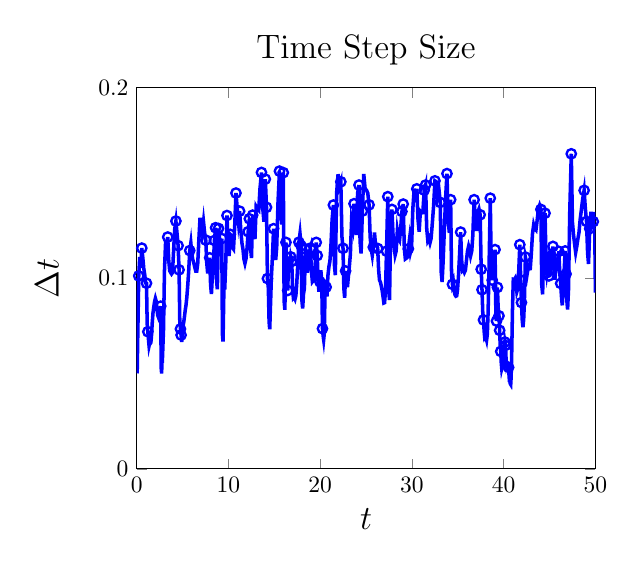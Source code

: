 \begin{tikzpicture}[scale=0.85]

\begin{axis}[
  xmin = 0,
  xmax = 50,
  xtick = {0,10,20,30,40,50},
  xticklabels = {$0$,$10$,$20$,$30$,$40$,$50$},
  xlabel = $t$,
  ymin = 0,
  ymax = 0.2,
  ytick = {0,0.1,0.2},
  yticklabels = {$0$,$0.1$,$0.2$},
  ylabel = {$\Delta t$},
  ylabel style = {yshift = 10pt},
  label style = {font=\Large},
  title = {\Large{Time Step Size}}
  ]

% adaptive time step size
\addplot [mark=none,blue,line width=1.5] table{
5.0e-02 5.0e-02
1.212e-01 7.115e-02
2.224e-01 1.012e-01
3.335e-01 1.111e-01
4.39e-01 1.054e-01
5.547e-01 1.158e-01
6.655e-01 1.108e-01
7.707e-01 1.051e-01
8.727e-01 1.02e-01
9.702e-01 9.751e-02
1.068e+00 9.736e-02
1.143e+00 7.581e-02
1.215e+00 7.192e-02
1.283e+00 6.797e-02
1.348e+00 6.448e-02
1.414e+00 6.59e-02
1.479e+00 6.576e-02
1.546e+00 6.624e-02
1.616e+00 7.015e-02
1.692e+00 7.646e-02
1.774e+00 8.171e-02
1.859e+00 8.475e-02
1.946e+00 8.768e-02
2.036e+00 8.943e-02
2.124e+00 8.794e-02
2.208e+00 8.412e-02
2.288e+00 8.06e-02
2.368e+00 7.953e-02
2.449e+00 8.084e-02
2.532e+00 8.321e-02
2.617e+00 8.533e-02
2.67e+00 5.272e-02
2.72e+00 5.001e-02
2.785e+00 6.476e-02
2.848e+00 6.327e-02
2.921e+00 7.286e-02
3.025e+00 1.037e-01
3.143e+00 1.182e-01
3.26e+00 1.174e-01
3.382e+00 1.216e-01
3.491e+00 1.095e-01
3.595e+00 1.039e-01
3.698e+00 1.03e-01
3.8e+00 1.022e-01
3.903e+00 1.029e-01
4.018e+00 1.142e-01
4.143e+00 1.257e-01
4.273e+00 1.3e-01
4.397e+00 1.234e-01
4.514e+00 1.171e-01
4.618e+00 1.044e-01
4.696e+00 7.734e-02
4.769e+00 7.337e-02
4.839e+00 7.017e-02
4.906e+00 6.657e-02
4.977e+00 7.11e-02
5.052e+00 7.519e-02
5.129e+00 7.696e-02
5.209e+00 7.997e-02
5.292e+00 8.324e-02
5.378e+00 8.602e-02
5.468e+00 9.013e-02
5.564e+00 9.623e-02
5.668e+00 1.038e-01
5.783e+00 1.145e-01
5.901e+00 1.185e-01
6.014e+00 1.124e-01
6.123e+00 1.096e-01
6.231e+00 1.079e-01
6.337e+00 1.056e-01
6.44e+00 1.037e-01
6.544e+00 1.037e-01
6.652e+00 1.076e-01
6.771e+00 1.197e-01
6.903e+00 1.317e-01
7.03e+00 1.271e-01
7.154e+00 1.239e-01
7.284e+00 1.296e-01
7.407e+00 1.237e-01
7.528e+00 1.2e-01
7.636e+00 1.081e-01
7.738e+00 1.025e-01
7.846e+00 1.074e-01
7.956e+00 1.107e-01
8.053e+00 9.666e-02
8.145e+00 9.17e-02
8.246e+00 1.01e-01
8.352e+00 1.069e-01
8.472e+00 1.198e-01
8.599e+00 1.265e-01
8.698e+00 9.925e-02
8.792e+00 9.415e-02
8.918e+00 1.261e-01
9.039e+00 1.206e-01
9.153e+00 1.144e-01
9.274e+00 1.208e-01
9.345e+00 7.034e-02
9.411e+00 6.673e-02
9.506e+00 9.495e-02
9.601e+00 9.492e-02
9.71e+00 1.085e-01
9.842e+00 1.329e-01
9.96e+00 1.177e-01
1.007e+01 1.117e-01
1.02e+01 1.23e-01
1.032e+01 1.224e-01
1.043e+01 1.161e-01
1.055e+01 1.153e-01
1.068e+01 1.269e-01
1.082e+01 1.447e-01
1.096e+01 1.367e-01
1.109e+01 1.297e-01
1.122e+01 1.352e-01
1.135e+01 1.249e-01
1.147e+01 1.185e-01
1.158e+01 1.154e-01
1.169e+01 1.1e-01
1.18e+01 1.078e-01
1.191e+01 1.101e-01
1.202e+01 1.153e-01
1.215e+01 1.244e-01
1.228e+01 1.312e-01
1.24e+01 1.166e-01
1.251e+01 1.106e-01
1.264e+01 1.331e-01
1.277e+01 1.27e-01
1.289e+01 1.205e-01
1.302e+01 1.376e-01
1.316e+01 1.364e-01
1.33e+01 1.357e-01
1.344e+01 1.471e-01
1.36e+01 1.555e-01
1.374e+01 1.367e-01
1.387e+01 1.296e-01
1.402e+01 1.52e-01
1.415e+01 1.372e-01
1.425e+01 9.982e-02
1.435e+01 9.47e-02
1.443e+01 7.714e-02
1.45e+01 7.318e-02
1.458e+01 8.513e-02
1.468e+01 1.004e-01
1.48e+01 1.116e-01
1.492e+01 1.26e-01
1.504e+01 1.155e-01
1.515e+01 1.096e-01
1.526e+01 1.162e-01
1.54e+01 1.394e-01
1.556e+01 1.562e-01
1.569e+01 1.351e-01
1.582e+01 1.282e-01
1.598e+01 1.554e-01
1.607e+01 8.798e-02
1.615e+01 8.346e-02
1.627e+01 1.188e-01
1.637e+01 9.861e-02
1.646e+01 9.355e-02
1.657e+01 1.114e-01
1.668e+01 1.057e-01
1.679e+01 1.112e-01
1.69e+01 1.088e-01
1.699e+01 9.446e-02
1.708e+01 8.961e-02
1.717e+01 9.011e-02
1.726e+01 8.909e-02
1.735e+01 9.087e-02
1.745e+01 9.738e-02
1.756e+01 1.078e-01
1.768e+01 1.189e-01
1.78e+01 1.234e-01
1.792e+01 1.17e-01
1.8e+01 8.87e-02
1.809e+01 8.415e-02
1.818e+01 9.161e-02
1.828e+01 9.467e-02
1.839e+01 1.153e-01
1.85e+01 1.084e-01
1.86e+01 1.029e-01
1.871e+01 1.108e-01
1.883e+01 1.139e-01
1.894e+01 1.158e-01
1.905e+01 1.035e-01
1.915e+01 9.82e-02
1.924e+01 9.879e-02
1.934e+01 9.933e-02
1.945e+01 1.067e-01
1.957e+01 1.188e-01
1.968e+01 1.119e-01
1.978e+01 9.788e-02
1.987e+01 9.286e-02
1.997e+01 9.814e-02
2.007e+01 1.042e-01
2.017e+01 9.887e-02
2.025e+01 7.354e-02
2.032e+01 6.977e-02
2.038e+01 6.768e-02
2.045e+01 7.107e-02
2.055e+01 9.914e-02
2.065e+01 9.533e-02
2.074e+01 9.044e-02
2.084e+01 1.012e-01
2.095e+01 1.06e-01
2.106e+01 1.089e-01
2.117e+01 1.168e-01
2.13e+01 1.307e-01
2.144e+01 1.384e-01
2.155e+01 1.071e-01
2.165e+01 1.016e-01
2.179e+01 1.446e-01
2.195e+01 1.546e-01
2.21e+01 1.483e-01
2.225e+01 1.506e-01
2.237e+01 1.219e-01
2.249e+01 1.157e-01
2.258e+01 9.455e-02
2.267e+01 8.97e-02
2.277e+01 1.038e-01
2.287e+01 1.004e-01
2.297e+01 9.527e-02
2.307e+01 1.008e-01
2.318e+01 1.062e-01
2.329e+01 1.125e-01
2.342e+01 1.3e-01
2.355e+01 1.268e-01
2.369e+01 1.391e-01
2.381e+01 1.293e-01
2.394e+01 1.227e-01
2.408e+01 1.447e-01
2.423e+01 1.489e-01
2.435e+01 1.191e-01
2.446e+01 1.13e-01
2.46e+01 1.352e-01
2.475e+01 1.547e-01
2.49e+01 1.468e-01
2.505e+01 1.462e-01
2.519e+01 1.446e-01
2.533e+01 1.385e-01
2.545e+01 1.214e-01
2.557e+01 1.152e-01
2.568e+01 1.12e-01
2.579e+01 1.163e-01
2.592e+01 1.24e-01
2.603e+01 1.177e-01
2.615e+01 1.173e-01
2.627e+01 1.156e-01
2.637e+01 1.043e-01
2.647e+01 9.893e-02
2.657e+01 9.791e-02
2.667e+01 9.567e-02
2.676e+01 9.343e-02
2.685e+01 9.04e-02
2.694e+01 8.7e-02
2.702e+01 8.718e-02
2.712e+01 9.361e-02
2.723e+01 1.142e-01
2.737e+01 1.428e-01
2.747e+01 9.338e-02
2.756e+01 8.859e-02
2.768e+01 1.261e-01
2.782e+01 1.361e-01
2.794e+01 1.229e-01
2.806e+01 1.166e-01
2.817e+01 1.122e-01
2.828e+01 1.143e-01
2.841e+01 1.248e-01
2.853e+01 1.21e-01
2.865e+01 1.199e-01
2.877e+01 1.258e-01
2.891e+01 1.35e-01
2.905e+01 1.389e-01
2.917e+01 1.16e-01
2.928e+01 1.101e-01
2.939e+01 1.105e-01
2.95e+01 1.11e-01
2.961e+01 1.154e-01
2.973e+01 1.201e-01
2.985e+01 1.139e-01
2.996e+01 1.161e-01
3.01e+01 1.365e-01
3.025e+01 1.471e-01
3.039e+01 1.4e-01
3.053e+01 1.469e-01
3.066e+01 1.311e-01
3.079e+01 1.244e-01
3.092e+01 1.351e-01
3.106e+01 1.343e-01
3.119e+01 1.344e-01
3.134e+01 1.462e-01
3.149e+01 1.489e-01
3.161e+01 1.263e-01
3.173e+01 1.198e-01
3.185e+01 1.21e-01
3.197e+01 1.186e-01
3.209e+01 1.209e-01
3.222e+01 1.286e-01
3.236e+01 1.377e-01
3.251e+01 1.511e-01
3.266e+01 1.506e-01
3.28e+01 1.429e-01
3.295e+01 1.464e-01
3.309e+01 1.398e-01
3.319e+01 1.033e-01
3.329e+01 9.799e-02
3.34e+01 1.086e-01
3.352e+01 1.238e-01
3.367e+01 1.42e-01
3.382e+01 1.549e-01
3.395e+01 1.304e-01
3.408e+01 1.238e-01
3.422e+01 1.412e-01
3.432e+01 1.02e-01
3.442e+01 9.678e-02
3.451e+01 9.819e-02
3.461e+01 9.315e-02
3.47e+01 9.123e-02
3.479e+01 9.056e-02
3.488e+01 9.076e-02
3.497e+01 9.394e-02
3.507e+01 1.007e-01
3.518e+01 1.111e-01
3.531e+01 1.242e-01
3.542e+01 1.096e-01
3.552e+01 1.04e-01
3.563e+01 1.045e-01
3.573e+01 1.031e-01
3.583e+01 1.041e-01
3.594e+01 1.091e-01
3.606e+01 1.143e-01
3.618e+01 1.168e-01
3.629e+01 1.149e-01
3.64e+01 1.118e-01
3.652e+01 1.142e-01
3.664e+01 1.225e-01
3.678e+01 1.412e-01
3.691e+01 1.316e-01
3.704e+01 1.248e-01
3.717e+01 1.344e-01
3.731e+01 1.363e-01
3.744e+01 1.333e-01
3.755e+01 1.047e-01
3.764e+01 9.396e-02
3.772e+01 8.234e-02
3.78e+01 7.811e-02
3.787e+01 7.227e-02
3.794e+01 6.856e-02
3.801e+01 6.897e-02
3.808e+01 6.865e-02
3.814e+01 6.753e-02
3.822e+01 7.07e-02
3.83e+01 8.158e-02
3.84e+01 1.034e-01
3.854e+01 1.42e-01
3.865e+01 1.044e-01
3.875e+01 9.9e-02
3.885e+01 1.05e-01
3.895e+01 9.957e-02
3.906e+01 1.15e-01
3.915e+01 8.173e-02
3.922e+01 7.753e-02
3.932e+01 9.518e-02
3.94e+01 8.461e-02
3.949e+01 8.027e-02
3.956e+01 7.265e-02
3.962e+01 6.491e-02
3.968e+01 6.158e-02
3.974e+01 5.544e-02
3.979e+01 5.26e-02
3.985e+01 5.381e-02
3.99e+01 5.346e-02
3.995e+01 5.411e-02
4.001e+01 5.777e-02
4.007e+01 6.213e-02
4.014e+01 6.649e-02
4.02e+01 6.473e-02
4.026e+01 5.785e-02
4.032e+01 5.488e-02
4.037e+01 5.582e-02
4.043e+01 5.548e-02
4.048e+01 5.434e-02
4.054e+01 5.322e-02
4.059e+01 4.856e-02
4.063e+01 4.607e-02
4.068e+01 4.598e-02
4.072e+01 4.458e-02
4.077e+01 4.42e-02
4.081e+01 4.776e-02
4.087e+01 5.842e-02
4.096e+01 8.313e-02
4.105e+01 9.935e-02
4.115e+01 9.919e-02
4.125e+01 9.998e-02
4.135e+01 9.734e-02
4.144e+01 9.29e-02
4.154e+01 9.451e-02
4.164e+01 1.032e-01
4.176e+01 1.176e-01
4.186e+01 9.896e-02
4.194e+01 8.723e-02
4.202e+01 7.824e-02
4.21e+01 7.423e-02
4.218e+01 7.814e-02
4.226e+01 8.76e-02
4.237e+01 1.111e-01
4.248e+01 1.086e-01
4.259e+01 1.031e-01
4.269e+01 1.061e-01
4.28e+01 1.049e-01
4.29e+01 1.05e-01
4.301e+01 1.124e-01
4.314e+01 1.232e-01
4.327e+01 1.28e-01
4.339e+01 1.26e-01
4.352e+01 1.253e-01
4.365e+01 1.304e-01
4.378e+01 1.361e-01
4.392e+01 1.382e-01
4.406e+01 1.361e-01
4.415e+01 9.646e-02
4.425e+01 9.151e-02
4.438e+01 1.302e-01
4.451e+01 1.341e-01
4.462e+01 1.085e-01
4.472e+01 1.029e-01
4.483e+01 1.066e-01
4.493e+01 1.012e-01
4.504e+01 1.113e-01
4.515e+01 1.089e-01
4.526e+01 1.093e-01
4.537e+01 1.167e-01
4.548e+01 1.045e-01
4.558e+01 9.915e-02
4.568e+01 1.04e-01
4.579e+01 1.079e-01
4.59e+01 1.094e-01
4.601e+01 1.141e-01
4.612e+01 1.025e-01
4.621e+01 9.727e-02
4.63e+01 9.039e-02
4.639e+01 8.575e-02
4.648e+01 9.237e-02
4.659e+01 1.034e-01
4.67e+01 1.143e-01
4.68e+01 1.022e-01
4.689e+01 8.812e-02
4.697e+01 8.36e-02
4.707e+01 9.413e-02
4.72e+01 1.339e-01
4.737e+01 1.653e-01
4.75e+01 1.293e-01
4.762e+01 1.226e-01
4.774e+01 1.177e-01
4.785e+01 1.135e-01
4.797e+01 1.167e-01
4.809e+01 1.206e-01
4.821e+01 1.24e-01
4.834e+01 1.308e-01
4.848e+01 1.363e-01
4.862e+01 1.417e-01
4.877e+01 1.461e-01
4.89e+01 1.368e-01
4.903e+01 1.298e-01
4.915e+01 1.133e-01
4.925e+01 1.075e-01
4.938e+01 1.26e-01
4.952e+01 1.349e-01
4.964e+01 1.28e-01
4.977e+01 1.297e-01
4.991e+01 1.347e-01
5.0e+01 9.248e-02
};

% Location of rejected time steps
\addplot [only marks,blue,mark=o,mark size=2pt,line width=1.0] table{
2.224e-01 1.012e-01
5.547e-01 1.158e-01
1.068e+00 9.736e-02
1.215e+00 7.192e-02
2.617e+00 8.533e-02
3.382e+00 1.216e-01
4.273e+00 1.3e-01
4.514e+00 1.171e-01
4.618e+00 1.044e-01
4.769e+00 7.337e-02
4.839e+00 7.017e-02
5.783e+00 1.145e-01
7.528e+00 1.2e-01
7.956e+00 1.107e-01
8.472e+00 1.198e-01
8.599e+00 1.265e-01
8.918e+00 1.261e-01
9.274e+00 1.208e-01
9.842e+00 1.329e-01
1.02e+01 1.23e-01
1.082e+01 1.447e-01
1.122e+01 1.352e-01
1.215e+01 1.244e-01
1.228e+01 1.312e-01
1.264e+01 1.331e-01
1.36e+01 1.555e-01
1.402e+01 1.52e-01
1.415e+01 1.372e-01
1.425e+01 9.982e-02
1.492e+01 1.26e-01
1.556e+01 1.562e-01
1.598e+01 1.554e-01
1.627e+01 1.188e-01
1.646e+01 9.355e-02
1.679e+01 1.112e-01
1.69e+01 1.088e-01
1.768e+01 1.189e-01
1.792e+01 1.17e-01
1.839e+01 1.153e-01
1.894e+01 1.158e-01
1.957e+01 1.188e-01
1.968e+01 1.119e-01
1.997e+01 9.814e-02
2.025e+01 7.354e-02
2.065e+01 9.533e-02
2.144e+01 1.384e-01
2.225e+01 1.506e-01
2.249e+01 1.157e-01
2.277e+01 1.038e-01
2.369e+01 1.391e-01
2.423e+01 1.489e-01
2.46e+01 1.352e-01
2.533e+01 1.385e-01
2.579e+01 1.163e-01
2.627e+01 1.156e-01
2.723e+01 1.142e-01
2.737e+01 1.428e-01
2.782e+01 1.361e-01
2.891e+01 1.35e-01
2.905e+01 1.389e-01
2.961e+01 1.154e-01
3.053e+01 1.469e-01
3.134e+01 1.462e-01
3.149e+01 1.489e-01
3.251e+01 1.511e-01
3.309e+01 1.398e-01
3.382e+01 1.549e-01
3.422e+01 1.412e-01
3.442e+01 9.678e-02
3.531e+01 1.242e-01
3.678e+01 1.412e-01
3.744e+01 1.333e-01
3.755e+01 1.047e-01
3.764e+01 9.396e-02
3.78e+01 7.811e-02
3.854e+01 1.42e-01
3.875e+01 9.9e-02
3.906e+01 1.15e-01
3.922e+01 7.753e-02
3.932e+01 9.518e-02
3.949e+01 8.027e-02
3.956e+01 7.265e-02
3.968e+01 6.158e-02
4.014e+01 6.649e-02
4.02e+01 6.473e-02
4.054e+01 5.322e-02
4.176e+01 1.176e-01
4.186e+01 9.896e-02
4.194e+01 8.723e-02
4.237e+01 1.111e-01
4.406e+01 1.361e-01
4.451e+01 1.341e-01
4.472e+01 1.029e-01
4.483e+01 1.066e-01
4.493e+01 1.012e-01
4.504e+01 1.113e-01
4.515e+01 1.089e-01
4.526e+01 1.093e-01
4.537e+01 1.167e-01
4.601e+01 1.141e-01
4.621e+01 9.727e-02
4.67e+01 1.143e-01
4.68e+01 1.022e-01
4.737e+01 1.653e-01
4.877e+01 1.461e-01
4.903e+01 1.298e-01
4.938e+01 1.26e-01
4.977e+01 1.297e-01
};

% OLD RESULTS
%% adaptive time step size
%\addplot [mark=none,blue,line width=1.5] table{
%8.0e-02 8.0e-02
%1.969e-01 1.169e-01
%3.422e-01 1.454e-01
%5.069e-01 1.647e-01
%6.569e-01 1.5e-01
%7.769e-01 1.2e-01
%8.775e-01 1.006e-01
%9.675e-01 8.998e-02
%1.052e+00 8.406e-02
%1.133e+00 8.188e-02
%1.214e+00 8.105e-02
%1.296e+00 8.107e-02
%1.38e+00 8.477e-02
%1.473e+00 9.309e-02
%1.583e+00 1.099e-01
%1.717e+00 1.336e-01
%1.875e+00 1.581e-01
%2.02e+00 1.45e-01
%2.152e+00 1.324e-01
%2.278e+00 1.254e-01
%2.395e+00 1.177e-01
%2.5e+00 1.045e-01
%2.602e+00 1.018e-01
%2.719e+00 1.171e-01
%2.882e+00 1.639e-01
%3.034e+00 1.52e-01
%3.176e+00 1.418e-01
%3.308e+00 1.317e-01
%3.436e+00 1.282e-01
%3.572e+00 1.362e-01
%3.705e+00 1.327e-01
%3.854e+00 1.489e-01
%4.004e+00 1.501e-01
%4.139e+00 1.348e-01
%4.27e+00 1.313e-01
%4.405e+00 1.349e-01
%4.503e+00 9.778e-02
%4.591e+00 8.809e-02
%4.677e+00 8.58e-02
%4.761e+00 8.377e-02
%4.844e+00 8.338e-02
%4.93e+00 8.565e-02
%5.019e+00 8.964e-02
%5.115e+00 9.566e-02
%5.221e+00 1.063e-01
%5.349e+00 1.274e-01
%5.518e+00 1.69e-01
%5.731e+00 2.137e-01
%5.871e+00 1.399e-01
%6.008e+00 1.363e-01
%6.155e+00 1.473e-01
%6.296e+00 1.412e-01
%6.428e+00 1.318e-01
%6.556e+00 1.283e-01
%6.71e+00 1.534e-01
%6.845e+00 1.349e-01
%6.976e+00 1.314e-01
%7.119e+00 1.431e-01
%7.287e+00 1.68e-01
%7.47e+00 1.835e-01
%7.638e+00 1.678e-01
%7.802e+00 1.634e-01
%7.965e+00 1.629e-01
%8.137e+00 1.724e-01
%8.305e+00 1.679e-01
%8.482e+00 1.776e-01
%8.631e+00 1.484e-01
%8.766e+00 1.351e-01
%8.897e+00 1.316e-01
%9.038e+00 1.404e-01
%9.182e+00 1.439e-01
%9.341e+00 1.596e-01
%9.509e+00 1.674e-01
%9.678e+00 1.697e-01
%9.806e+00 1.275e-01
%9.919e+00 1.137e-01
%1.002e+01 1.057e-01
%1.013e+01 1.03e-01
%1.024e+01 1.068e-01
%1.035e+01 1.159e-01
%1.048e+01 1.339e-01
%1.063e+01 1.408e-01
%1.076e+01 1.372e-01
%1.091e+01 1.5e-01
%1.108e+01 1.677e-01
%1.124e+01 1.556e-01
%1.139e+01 1.516e-01
%1.155e+01 1.582e-01
%1.17e+01 1.541e-01
%1.184e+01 1.444e-01
%1.198e+01 1.345e-01
%1.211e+01 1.31e-01
%1.224e+01 1.349e-01
%1.241e+01 1.629e-01
%1.257e+01 1.587e-01
%1.27e+01 1.369e-01
%1.283e+01 1.222e-01
%1.294e+01 1.19e-01
%1.308e+01 1.329e-01
%1.323e+01 1.472e-01
%1.336e+01 1.395e-01
%1.35e+01 1.359e-01
%1.366e+01 1.628e-01
%1.387e+01 2.025e-01
%1.405e+01 1.853e-01
%1.423e+01 1.805e-01
%1.441e+01 1.769e-01
%1.457e+01 1.614e-01
%1.473e+01 1.572e-01
%1.488e+01 1.494e-01
%1.502e+01 1.455e-01
%1.514e+01 1.216e-01
%1.525e+01 1.037e-01
%1.535e+01 1.01e-01
%1.545e+01 1.006e-01
%1.556e+01 1.071e-01
%1.568e+01 1.2e-01
%1.582e+01 1.432e-01
%1.596e+01 1.419e-01
%1.61e+01 1.382e-01
%1.624e+01 1.368e-01
%1.638e+01 1.462e-01
%1.656e+01 1.76e-01
%1.675e+01 1.917e-01
%1.694e+01 1.868e-01
%1.713e+01 1.916e-01
%1.733e+01 2.021e-01
%1.752e+01 1.941e-01
%1.771e+01 1.89e-01
%1.788e+01 1.708e-01
%1.804e+01 1.527e-01
%1.819e+01 1.488e-01
%1.833e+01 1.489e-01
%1.849e+01 1.571e-01
%1.862e+01 1.31e-01
%1.874e+01 1.204e-01
%1.886e+01 1.172e-01
%1.899e+01 1.288e-01
%1.917e+01 1.762e-01
%1.935e+01 1.821e-01
%1.951e+01 1.611e-01
%1.966e+01 1.569e-01
%1.984e+01 1.701e-01
%2.001e+01 1.786e-01
%2.018e+01 1.649e-01
%2.033e+01 1.505e-01
%2.048e+01 1.466e-01
%2.063e+01 1.519e-01
%2.079e+01 1.614e-01
%2.095e+01 1.588e-01
%2.109e+01 1.4e-01
%2.123e+01 1.364e-01
%2.139e+01 1.635e-01
%2.157e+01 1.786e-01
%2.174e+01 1.739e-01
%2.191e+01 1.681e-01
%2.207e+01 1.638e-01
%2.224e+01 1.677e-01
%2.24e+01 1.633e-01
%2.255e+01 1.417e-01
%2.267e+01 1.223e-01
%2.278e+01 1.104e-01
%2.288e+01 1.075e-01
%2.299e+01 1.056e-01
%2.309e+01 1.037e-01
%2.32e+01 1.029e-01
%2.331e+01 1.093e-01
%2.343e+01 1.264e-01
%2.357e+01 1.393e-01
%2.371e+01 1.357e-01
%2.385e+01 1.389e-01
%2.4e+01 1.486e-01
%2.415e+01 1.554e-01
%2.43e+01 1.514e-01
%2.448e+01 1.766e-01
%2.465e+01 1.667e-01
%2.481e+01 1.623e-01
%2.499e+01 1.851e-01
%2.518e+01 1.911e-01
%2.536e+01 1.764e-01
%2.553e+01 1.718e-01
%2.572e+01 1.89e-01
%2.59e+01 1.789e-01
%2.607e+01 1.742e-01
%2.625e+01 1.718e-01
%2.642e+01 1.722e-01
%2.661e+01 1.904e-01
%2.677e+01 1.591e-01
%2.692e+01 1.55e-01
%2.708e+01 1.557e-01
%2.723e+01 1.529e-01
%2.739e+01 1.54e-01
%2.754e+01 1.563e-01
%2.77e+01 1.59e-01
%2.784e+01 1.398e-01
%2.798e+01 1.362e-01
%2.811e+01 1.34e-01
%2.826e+01 1.46e-01
%2.843e+01 1.717e-01
%2.861e+01 1.842e-01
%2.88e+01 1.866e-01
%2.898e+01 1.817e-01
%2.915e+01 1.732e-01
%2.93e+01 1.437e-01
%2.944e+01 1.399e-01
%2.958e+01 1.37e-01
%2.971e+01 1.39e-01
%2.986e+01 1.423e-01
%3.0e+01 1.478e-01
%3.017e+01 1.687e-01
%3.032e+01 1.515e-01
%3.047e+01 1.42e-01
%3.06e+01 1.383e-01
%3.075e+01 1.414e-01
%3.089e+01 1.447e-01
%3.104e+01 1.454e-01
%3.121e+01 1.717e-01
%3.138e+01 1.739e-01
%3.156e+01 1.754e-01
%3.173e+01 1.738e-01
%3.189e+01 1.627e-01
%3.205e+01 1.585e-01
%3.223e+01 1.73e-01
%3.237e+01 1.5e-01
%3.252e+01 1.461e-01
%3.269e+01 1.644e-01
%3.285e+01 1.601e-01
%3.303e+01 1.83e-01
%3.323e+01 1.997e-01
%3.342e+01 1.954e-01
%3.36e+01 1.793e-01
%3.378e+01 1.746e-01
%3.396e+01 1.768e-01
%3.415e+01 1.947e-01
%3.436e+01 2.052e-01
%3.453e+01 1.788e-01
%3.467e+01 1.362e-01
%3.48e+01 1.326e-01
%3.494e+01 1.376e-01
%3.508e+01 1.368e-01
%3.521e+01 1.378e-01
%3.536e+01 1.458e-01
%3.548e+01 1.217e-01
%3.56e+01 1.186e-01
%3.572e+01 1.175e-01
%3.585e+01 1.331e-01
%3.601e+01 1.594e-01
%3.617e+01 1.592e-01
%3.633e+01 1.567e-01
%3.648e+01 1.526e-01
%3.66e+01 1.203e-01
%3.671e+01 1.08e-01
%3.681e+01 1.052e-01
%3.693e+01 1.181e-01
%3.707e+01 1.4e-01
%3.723e+01 1.566e-01
%3.736e+01 1.321e-01
%3.748e+01 1.239e-01
%3.759e+01 1.037e-01
%3.769e+01 1.01e-01
%3.779e+01 9.872e-02
%3.789e+01 1.029e-01
%3.8e+01 1.131e-01
%3.813e+01 1.275e-01
%3.828e+01 1.444e-01
%3.842e+01 1.447e-01
%3.856e+01 1.41e-01
%3.87e+01 1.431e-01
%3.886e+01 1.525e-01
%3.902e+01 1.683e-01
%3.918e+01 1.608e-01
%3.933e+01 1.489e-01
%3.948e+01 1.45e-01
%3.962e+01 1.435e-01
%3.976e+01 1.357e-01
%3.989e+01 1.322e-01
%4.008e+01 1.931e-01
%4.026e+01 1.78e-01
%4.043e+01 1.64e-01
%4.056e+01 1.357e-01
%4.069e+01 1.321e-01
%4.086e+01 1.65e-01
%4.101e+01 1.521e-01
%4.112e+01 1.145e-01
%4.124e+01 1.116e-01
%4.136e+01 1.281e-01
%4.151e+01 1.457e-01
%4.165e+01 1.419e-01
%4.18e+01 1.474e-01
%4.195e+01 1.476e-01
%4.21e+01 1.491e-01
%4.225e+01 1.528e-01
%4.24e+01 1.526e-01
%4.255e+01 1.486e-01
%4.27e+01 1.485e-01
%4.286e+01 1.577e-01
%4.302e+01 1.609e-01
%4.316e+01 1.427e-01
%4.329e+01 1.299e-01
%4.342e+01 1.265e-01
%4.356e+01 1.418e-01
%4.37e+01 1.436e-01
%4.384e+01 1.399e-01
%4.4e+01 1.619e-01
%4.416e+01 1.59e-01
%4.432e+01 1.549e-01
%4.443e+01 1.144e-01
%4.454e+01 1.068e-01
%4.464e+01 1.04e-01
%4.475e+01 1.102e-01
%4.484e+01 9.227e-02
%4.493e+01 8.662e-02
%4.502e+01 8.437e-02
%4.514e+01 1.233e-01
%4.528e+01 1.369e-01
%4.54e+01 1.195e-01
%4.55e+01 1.079e-01
%4.561e+01 1.013e-01
%4.57e+01 9.866e-02
%4.58e+01 9.842e-02
%4.59e+01 9.941e-02
%4.601e+01 1.061e-01
%4.614e+01 1.271e-01
%4.627e+01 1.356e-01
%4.642e+01 1.486e-01
%4.656e+01 1.402e-01
%4.67e+01 1.366e-01
%4.684e+01 1.437e-01
%4.698e+01 1.436e-01
%4.714e+01 1.536e-01
%4.732e+01 1.867e-01
%4.747e+01 1.522e-01
%4.761e+01 1.309e-01
%4.772e+01 1.146e-01
%4.783e+01 1.116e-01
%4.795e+01 1.195e-01
%4.809e+01 1.378e-01
%4.825e+01 1.631e-01
%4.845e+01 1.982e-01
%4.864e+01 1.931e-01
%4.885e+01 2.024e-01
%4.904e+01 1.971e-01
%4.923e+01 1.873e-01
%4.941e+01 1.824e-01
%4.956e+01 1.445e-01
%4.968e+01 1.216e-01
%4.98e+01 1.184e-01
%4.992e+01 1.196e-01
%5.0e+01 8.253e-02
%};
%
%% Location of rejected time steps
%\addplot [only marks,blue,mark=o,mark size=2pt,line width=1.0] table{
%6.569e-01 1.5e-01
%7.769e-01 1.2e-01
%8.775e-01 1.006e-01
%9.675e-01 8.998e-02
%1.052e+00 8.406e-02
%2.02e+00 1.45e-01
%2.152e+00 1.324e-01
%2.278e+00 1.254e-01
%2.395e+00 1.177e-01
%2.5e+00 1.045e-01
%3.034e+00 1.52e-01
%3.176e+00 1.418e-01
%3.308e+00 1.317e-01
%3.572e+00 1.362e-01
%4.004e+00 1.501e-01
%4.139e+00 1.348e-01
%4.503e+00 9.778e-02
%4.591e+00 8.809e-02
%5.871e+00 1.399e-01
%6.296e+00 1.412e-01
%6.428e+00 1.318e-01
%6.71e+00 1.534e-01
%7.47e+00 1.835e-01
%7.638e+00 1.678e-01
%8.137e+00 1.724e-01
%8.482e+00 1.776e-01
%8.631e+00 1.484e-01
%8.766e+00 1.351e-01
%9.806e+00 1.275e-01
%9.919e+00 1.137e-01
%1.002e+01 1.057e-01
%1.063e+01 1.408e-01
%1.124e+01 1.556e-01
%1.155e+01 1.582e-01
%1.184e+01 1.444e-01
%1.198e+01 1.345e-01
%1.241e+01 1.629e-01
%1.27e+01 1.369e-01
%1.283e+01 1.222e-01
%1.323e+01 1.472e-01
%1.336e+01 1.395e-01
%1.387e+01 2.025e-01
%1.405e+01 1.853e-01
%1.457e+01 1.614e-01
%1.488e+01 1.494e-01
%1.514e+01 1.216e-01
%1.525e+01 1.037e-01
%1.596e+01 1.419e-01
%1.675e+01 1.917e-01
%1.752e+01 1.941e-01
%1.788e+01 1.708e-01
%1.804e+01 1.527e-01
%1.849e+01 1.571e-01
%1.862e+01 1.31e-01
%1.874e+01 1.204e-01
%1.951e+01 1.611e-01
%2.001e+01 1.786e-01
%2.018e+01 1.649e-01
%2.033e+01 1.505e-01
%2.095e+01 1.588e-01
%2.109e+01 1.4e-01
%2.157e+01 1.786e-01
%2.191e+01 1.681e-01
%2.224e+01 1.677e-01
%2.255e+01 1.417e-01
%2.267e+01 1.223e-01
%2.278e+01 1.104e-01
%2.357e+01 1.393e-01
%2.415e+01 1.554e-01
%2.448e+01 1.766e-01
%2.465e+01 1.667e-01
%2.518e+01 1.911e-01
%2.536e+01 1.764e-01
%2.59e+01 1.789e-01
%2.677e+01 1.591e-01
%2.784e+01 1.398e-01
%2.861e+01 1.842e-01
%2.898e+01 1.817e-01
%2.93e+01 1.437e-01
%3.017e+01 1.687e-01
%3.032e+01 1.515e-01
%3.047e+01 1.42e-01
%3.173e+01 1.738e-01
%3.189e+01 1.627e-01
%3.223e+01 1.73e-01
%3.237e+01 1.5e-01
%3.269e+01 1.644e-01
%3.36e+01 1.793e-01
%3.436e+01 2.052e-01
%3.453e+01 1.788e-01
%3.467e+01 1.362e-01
%3.548e+01 1.217e-01
%3.633e+01 1.567e-01
%3.66e+01 1.203e-01
%3.671e+01 1.08e-01
%3.723e+01 1.566e-01
%3.736e+01 1.321e-01
%3.748e+01 1.239e-01
%3.759e+01 1.037e-01
%3.842e+01 1.447e-01
%3.918e+01 1.608e-01
%3.933e+01 1.489e-01
%3.962e+01 1.435e-01
%3.976e+01 1.357e-01
%4.026e+01 1.78e-01
%4.043e+01 1.64e-01
%4.056e+01 1.357e-01
%4.101e+01 1.521e-01
%4.112e+01 1.145e-01
%4.151e+01 1.457e-01
%4.24e+01 1.526e-01
%4.302e+01 1.609e-01
%4.316e+01 1.427e-01
%4.329e+01 1.299e-01
%4.37e+01 1.436e-01
%4.416e+01 1.59e-01
%4.443e+01 1.144e-01
%4.454e+01 1.068e-01
%4.484e+01 9.227e-02
%4.493e+01 8.662e-02
%4.528e+01 1.369e-01
%4.54e+01 1.195e-01
%4.55e+01 1.079e-01
%4.561e+01 1.013e-01
%4.656e+01 1.402e-01
%4.747e+01 1.522e-01
%4.761e+01 1.309e-01
%4.772e+01 1.146e-01
%4.845e+01 1.982e-01
%4.885e+01 2.024e-01
%4.923e+01 1.873e-01
%4.956e+01 1.445e-01
%4.968e+01 1.216e-01
%};



\end{axis}

\end{tikzpicture}


